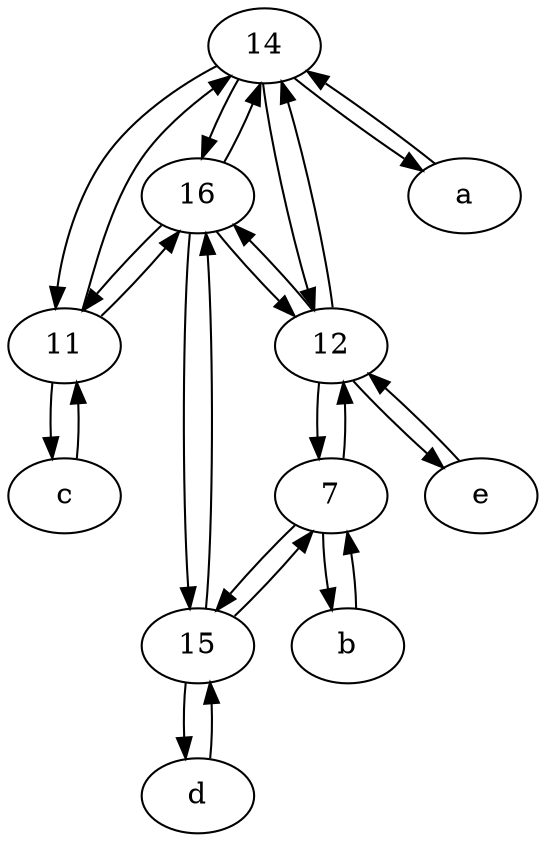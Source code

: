 digraph  {
	14;
	16;
	a [pos="40,10!"];
	d [pos="20,30!"];
	e [pos="30,50!"];
	b [pos="50,20!"];
	11;
	15;
	c [pos="20,10!"];
	12;
	7;
	7 -> b;
	14 -> a;
	15 -> d;
	15 -> 7;
	11 -> c;
	c -> 11;
	7 -> 12;
	14 -> 11;
	16 -> 12;
	16 -> 11;
	12 -> 14;
	b -> 7;
	14 -> 12;
	11 -> 14;
	7 -> 15;
	d -> 15;
	12 -> 16;
	14 -> 16;
	11 -> 16;
	a -> 14;
	12 -> 7;
	16 -> 15;
	e -> 12;
	16 -> 14;
	12 -> e;
	15 -> 16;

	}